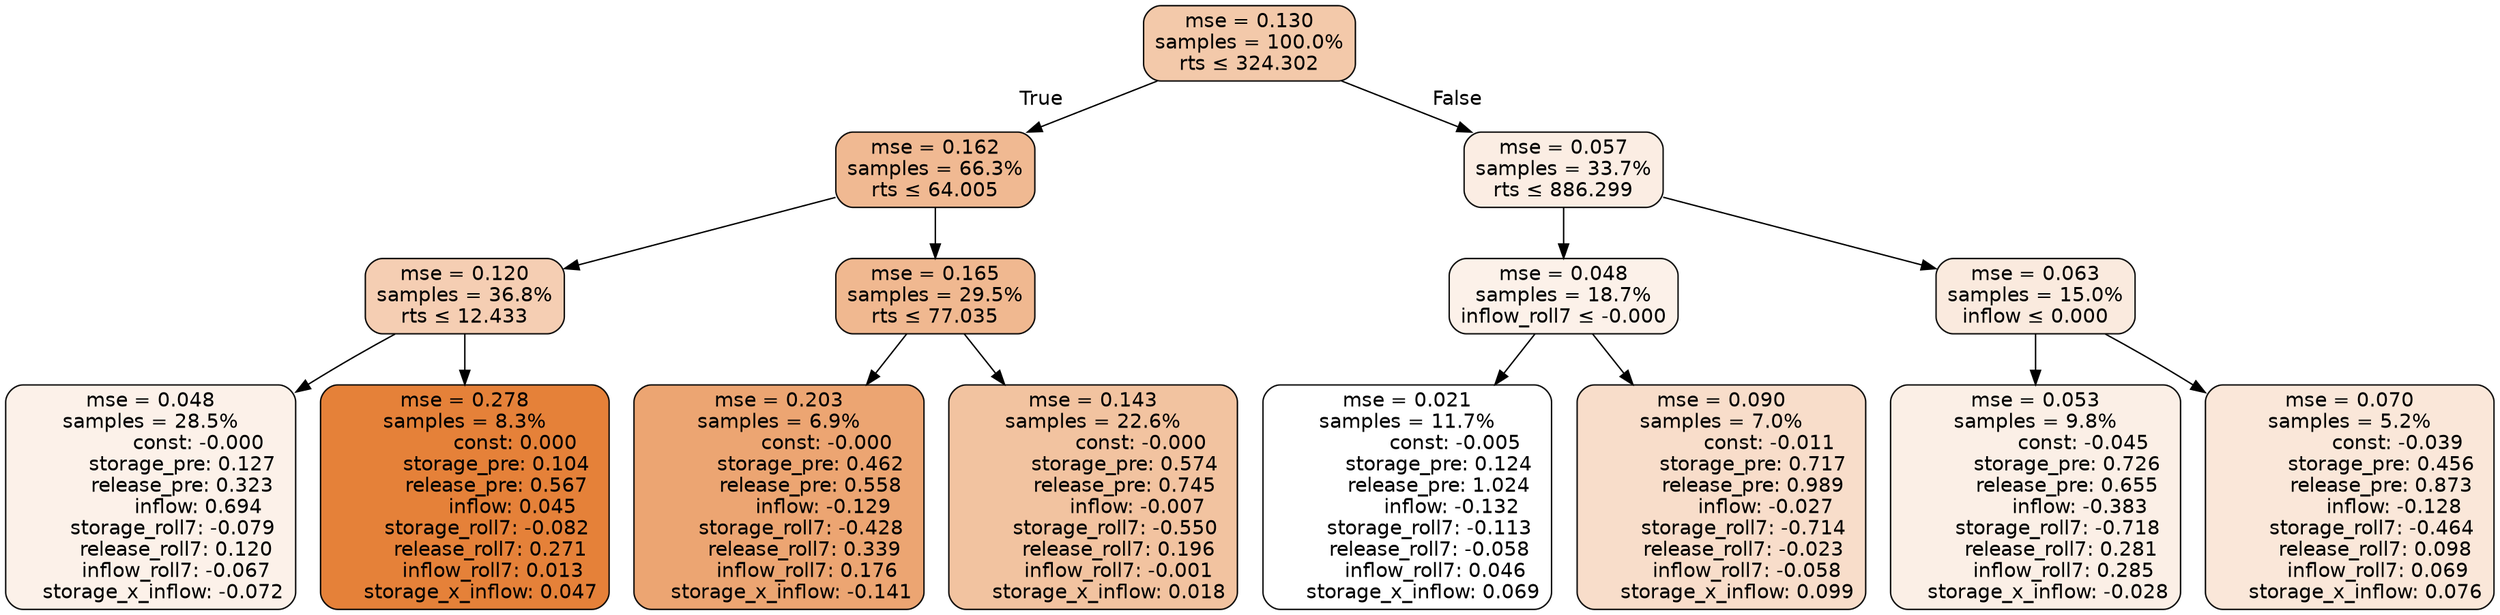 digraph tree {
bgcolor="transparent"
node [shape=rectangle, style="filled, rounded", color="black", fontname=helvetica] ;
edge [fontname=helvetica] ;
	"0" [label="mse = 0.130
samples = 100.0%
rts &le; 324.302", fillcolor="#f3c9aa"]
	"1" [label="mse = 0.162
samples = 66.3%
rts &le; 64.005", fillcolor="#f0b992"]
	"2" [label="mse = 0.120
samples = 36.8%
rts &le; 12.433", fillcolor="#f5ceb3"]
	"3" [label="mse = 0.048
samples = 28.5%
               const: -0.000
          storage_pre: 0.127
          release_pre: 0.323
               inflow: 0.694
       storage_roll7: -0.079
        release_roll7: 0.120
        inflow_roll7: -0.067
    storage_x_inflow: -0.072", fillcolor="#fcf1e9"]
	"4" [label="mse = 0.278
samples = 8.3%
                const: 0.000
          storage_pre: 0.104
          release_pre: 0.567
               inflow: 0.045
       storage_roll7: -0.082
        release_roll7: 0.271
         inflow_roll7: 0.013
     storage_x_inflow: 0.047", fillcolor="#e58139"]
	"5" [label="mse = 0.165
samples = 29.5%
rts &le; 77.035", fillcolor="#f0b890"]
	"6" [label="mse = 0.203
samples = 6.9%
               const: -0.000
          storage_pre: 0.462
          release_pre: 0.558
              inflow: -0.129
       storage_roll7: -0.428
        release_roll7: 0.339
         inflow_roll7: 0.176
    storage_x_inflow: -0.141", fillcolor="#eca572"]
	"7" [label="mse = 0.143
samples = 22.6%
               const: -0.000
          storage_pre: 0.574
          release_pre: 0.745
              inflow: -0.007
       storage_roll7: -0.550
        release_roll7: 0.196
        inflow_roll7: -0.001
     storage_x_inflow: 0.018", fillcolor="#f2c3a0"]
	"8" [label="mse = 0.057
samples = 33.7%
rts &le; 886.299", fillcolor="#fbede3"]
	"9" [label="mse = 0.048
samples = 18.7%
inflow_roll7 &le; -0.000", fillcolor="#fcf1e9"]
	"10" [label="mse = 0.021
samples = 11.7%
               const: -0.005
          storage_pre: 0.124
          release_pre: 1.024
              inflow: -0.132
       storage_roll7: -0.113
       release_roll7: -0.058
         inflow_roll7: 0.046
     storage_x_inflow: 0.069", fillcolor="#ffffff"]
	"11" [label="mse = 0.090
samples = 7.0%
               const: -0.011
          storage_pre: 0.717
          release_pre: 0.989
              inflow: -0.027
       storage_roll7: -0.714
       release_roll7: -0.023
        inflow_roll7: -0.058
     storage_x_inflow: 0.099", fillcolor="#f8ddca"]
	"12" [label="mse = 0.063
samples = 15.0%
inflow &le; 0.000", fillcolor="#faeade"]
	"13" [label="mse = 0.053
samples = 9.8%
               const: -0.045
          storage_pre: 0.726
          release_pre: 0.655
              inflow: -0.383
       storage_roll7: -0.718
        release_roll7: 0.281
         inflow_roll7: 0.285
    storage_x_inflow: -0.028", fillcolor="#fbefe6"]
	"14" [label="mse = 0.070
samples = 5.2%
               const: -0.039
          storage_pre: 0.456
          release_pre: 0.873
              inflow: -0.128
       storage_roll7: -0.464
        release_roll7: 0.098
         inflow_roll7: 0.069
     storage_x_inflow: 0.076", fillcolor="#fae7d9"]

	"0" -> "1" [labeldistance=2.5, labelangle=45, headlabel="True"]
	"1" -> "2"
	"2" -> "3"
	"2" -> "4"
	"1" -> "5"
	"5" -> "6"
	"5" -> "7"
	"0" -> "8" [labeldistance=2.5, labelangle=-45, headlabel="False"]
	"8" -> "9"
	"9" -> "10"
	"9" -> "11"
	"8" -> "12"
	"12" -> "13"
	"12" -> "14"
}